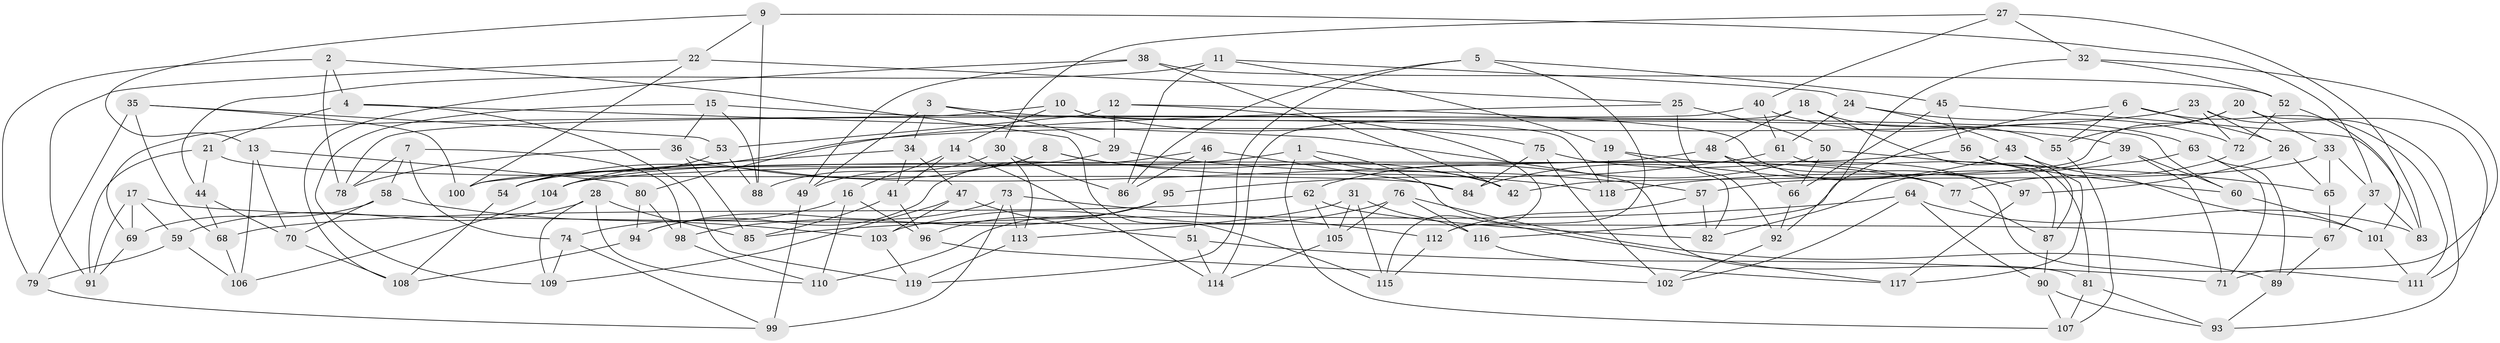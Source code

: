 // Generated by graph-tools (version 1.1) at 2025/16/03/09/25 04:16:39]
// undirected, 119 vertices, 238 edges
graph export_dot {
graph [start="1"]
  node [color=gray90,style=filled];
  1;
  2;
  3;
  4;
  5;
  6;
  7;
  8;
  9;
  10;
  11;
  12;
  13;
  14;
  15;
  16;
  17;
  18;
  19;
  20;
  21;
  22;
  23;
  24;
  25;
  26;
  27;
  28;
  29;
  30;
  31;
  32;
  33;
  34;
  35;
  36;
  37;
  38;
  39;
  40;
  41;
  42;
  43;
  44;
  45;
  46;
  47;
  48;
  49;
  50;
  51;
  52;
  53;
  54;
  55;
  56;
  57;
  58;
  59;
  60;
  61;
  62;
  63;
  64;
  65;
  66;
  67;
  68;
  69;
  70;
  71;
  72;
  73;
  74;
  75;
  76;
  77;
  78;
  79;
  80;
  81;
  82;
  83;
  84;
  85;
  86;
  87;
  88;
  89;
  90;
  91;
  92;
  93;
  94;
  95;
  96;
  97;
  98;
  99;
  100;
  101;
  102;
  103;
  104;
  105;
  106;
  107;
  108;
  109;
  110;
  111;
  112;
  113;
  114;
  115;
  116;
  117;
  118;
  119;
  1 -- 107;
  1 -- 117;
  1 -- 42;
  1 -- 104;
  2 -- 79;
  2 -- 78;
  2 -- 4;
  2 -- 115;
  3 -- 49;
  3 -- 39;
  3 -- 34;
  3 -- 29;
  4 -- 119;
  4 -- 21;
  4 -- 81;
  5 -- 45;
  5 -- 112;
  5 -- 119;
  5 -- 86;
  6 -- 26;
  6 -- 55;
  6 -- 116;
  6 -- 111;
  7 -- 78;
  7 -- 74;
  7 -- 98;
  7 -- 58;
  8 -- 54;
  8 -- 118;
  8 -- 42;
  8 -- 49;
  9 -- 88;
  9 -- 13;
  9 -- 37;
  9 -- 22;
  10 -- 75;
  10 -- 118;
  10 -- 69;
  10 -- 14;
  11 -- 24;
  11 -- 19;
  11 -- 44;
  11 -- 86;
  12 -- 29;
  12 -- 53;
  12 -- 115;
  12 -- 97;
  13 -- 106;
  13 -- 70;
  13 -- 80;
  14 -- 41;
  14 -- 16;
  14 -- 114;
  15 -- 88;
  15 -- 60;
  15 -- 109;
  15 -- 36;
  16 -- 96;
  16 -- 74;
  16 -- 110;
  17 -- 91;
  17 -- 59;
  17 -- 69;
  17 -- 67;
  18 -- 55;
  18 -- 81;
  18 -- 48;
  18 -- 114;
  19 -- 118;
  19 -- 82;
  19 -- 111;
  20 -- 55;
  20 -- 33;
  20 -- 42;
  20 -- 111;
  21 -- 44;
  21 -- 84;
  21 -- 91;
  22 -- 100;
  22 -- 91;
  22 -- 25;
  23 -- 26;
  23 -- 72;
  23 -- 104;
  23 -- 93;
  24 -- 72;
  24 -- 61;
  24 -- 43;
  25 -- 80;
  25 -- 50;
  25 -- 92;
  26 -- 65;
  26 -- 97;
  27 -- 30;
  27 -- 83;
  27 -- 32;
  27 -- 40;
  28 -- 59;
  28 -- 110;
  28 -- 85;
  28 -- 109;
  29 -- 57;
  29 -- 54;
  30 -- 113;
  30 -- 86;
  30 -- 88;
  31 -- 113;
  31 -- 116;
  31 -- 105;
  31 -- 115;
  32 -- 52;
  32 -- 92;
  32 -- 71;
  33 -- 65;
  33 -- 57;
  33 -- 37;
  34 -- 47;
  34 -- 100;
  34 -- 41;
  35 -- 79;
  35 -- 68;
  35 -- 53;
  35 -- 100;
  36 -- 78;
  36 -- 85;
  36 -- 77;
  37 -- 83;
  37 -- 67;
  38 -- 52;
  38 -- 108;
  38 -- 42;
  38 -- 49;
  39 -- 71;
  39 -- 82;
  39 -- 60;
  40 -- 63;
  40 -- 61;
  40 -- 78;
  41 -- 85;
  41 -- 96;
  43 -- 101;
  43 -- 84;
  43 -- 117;
  44 -- 70;
  44 -- 68;
  45 -- 83;
  45 -- 56;
  45 -- 66;
  46 -- 84;
  46 -- 94;
  46 -- 51;
  46 -- 86;
  47 -- 51;
  47 -- 103;
  47 -- 109;
  48 -- 66;
  48 -- 97;
  48 -- 104;
  49 -- 99;
  50 -- 66;
  50 -- 65;
  50 -- 62;
  51 -- 114;
  51 -- 71;
  52 -- 72;
  52 -- 101;
  53 -- 88;
  53 -- 54;
  54 -- 108;
  55 -- 107;
  56 -- 60;
  56 -- 87;
  56 -- 100;
  57 -- 112;
  57 -- 82;
  58 -- 70;
  58 -- 103;
  58 -- 69;
  59 -- 106;
  59 -- 79;
  60 -- 101;
  61 -- 87;
  61 -- 95;
  62 -- 68;
  62 -- 105;
  62 -- 82;
  63 -- 118;
  63 -- 71;
  63 -- 89;
  64 -- 102;
  64 -- 85;
  64 -- 90;
  64 -- 83;
  65 -- 67;
  66 -- 92;
  67 -- 89;
  68 -- 106;
  69 -- 91;
  70 -- 108;
  72 -- 77;
  73 -- 99;
  73 -- 94;
  73 -- 113;
  73 -- 112;
  74 -- 109;
  74 -- 99;
  75 -- 102;
  75 -- 84;
  75 -- 77;
  76 -- 89;
  76 -- 103;
  76 -- 105;
  76 -- 116;
  77 -- 87;
  79 -- 99;
  80 -- 98;
  80 -- 94;
  81 -- 93;
  81 -- 107;
  87 -- 90;
  89 -- 93;
  90 -- 107;
  90 -- 93;
  92 -- 102;
  94 -- 108;
  95 -- 96;
  95 -- 110;
  95 -- 98;
  96 -- 102;
  97 -- 117;
  98 -- 110;
  101 -- 111;
  103 -- 119;
  104 -- 106;
  105 -- 114;
  112 -- 115;
  113 -- 119;
  116 -- 117;
}
